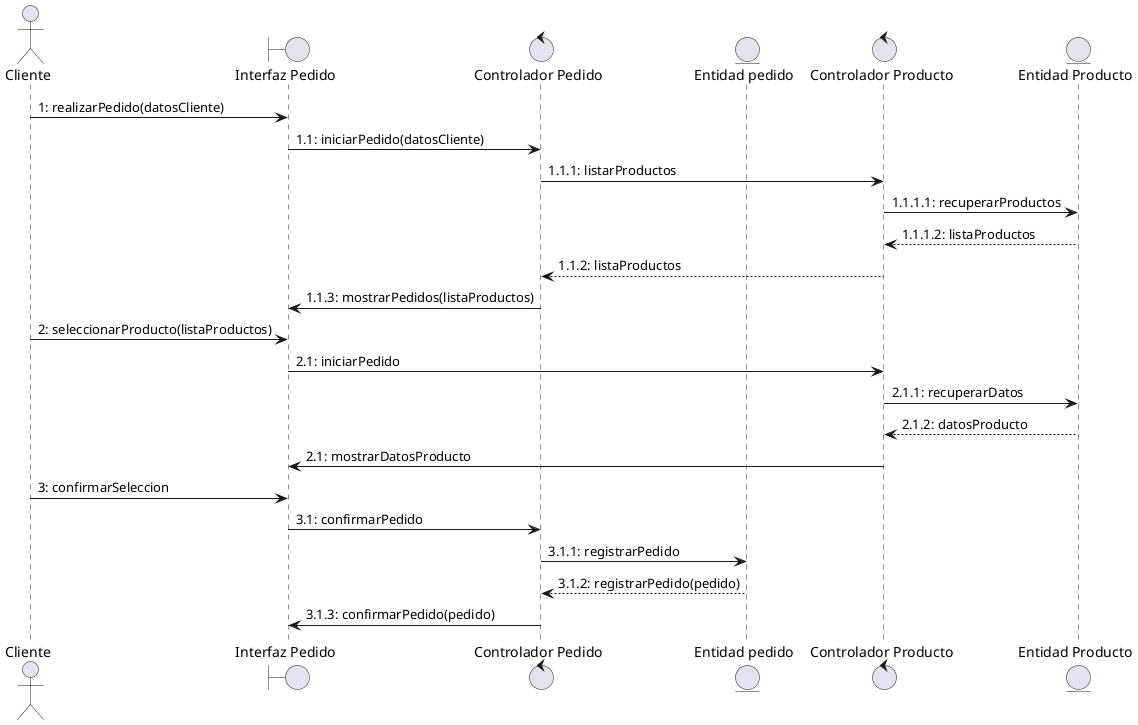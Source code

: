 @startuml
actor Cliente
boundary "Interfaz Pedido"
control "Controlador Pedido"
entity "Entidad pedido"
control "Controlador Producto"
entity "Entidad Producto"

Cliente -> "Interfaz Pedido" : 1: realizarPedido(datosCliente)
"Interfaz Pedido" -> "Controlador Pedido" : 1.1: iniciarPedido(datosCliente)
"Controlador Pedido" -> "Controlador Producto": 1.1.1: listarProductos
"Controlador Producto" -> "Entidad Producto" : 1.1.1.1: recuperarProductos

"Controlador Producto" <-- "Entidad Producto" : 1.1.1.2: listaProductos
"Controlador Pedido" <-- "Controlador Producto": 1.1.2: listaProductos
"Interfaz Pedido" <- "Controlador Pedido" : 1.1.3: mostrarPedidos(listaProductos)

Cliente -> "Interfaz Pedido" : 2: seleccionarProducto(listaProductos)
"Interfaz Pedido" -> "Controlador Producto" : 2.1: iniciarPedido
"Controlador Producto" -> "Entidad Producto" : 2.1.1: recuperarDatos

"Controlador Producto" <-- "Entidad Producto" : 2.1.2: datosProducto
"Interfaz Pedido" <- "Controlador Producto" : 2.1: mostrarDatosProducto

Cliente -> "Interfaz Pedido" : 3: confirmarSeleccion
"Interfaz Pedido" -> "Controlador Pedido" : 3.1: confirmarPedido
"Controlador Pedido" -> "Entidad pedido" : 3.1.1: registrarPedido

"Controlador Pedido" <-- "Entidad pedido" : 3.1.2: registrarPedido(pedido)
"Interfaz Pedido" <- "Controlador Pedido" : 3.1.3: confirmarPedido(pedido)
@enduml
